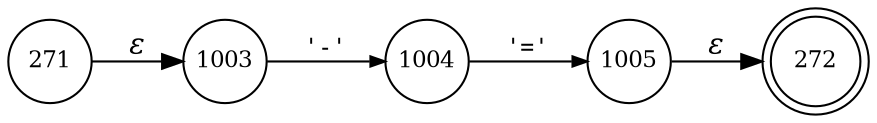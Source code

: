 digraph ATN {
rankdir=LR;
s272[fontsize=11, label="272", shape=doublecircle, fixedsize=true, width=.6];
s1003[fontsize=11,label="1003", shape=circle, fixedsize=true, width=.55, peripheries=1];
s1004[fontsize=11,label="1004", shape=circle, fixedsize=true, width=.55, peripheries=1];
s1005[fontsize=11,label="1005", shape=circle, fixedsize=true, width=.55, peripheries=1];
s271[fontsize=11,label="271", shape=circle, fixedsize=true, width=.55, peripheries=1];
s271 -> s1003 [fontname="Times-Italic", label="&epsilon;"];
s1003 -> s1004 [fontsize=11, fontname="Courier", arrowsize=.7, label = "'-'", arrowhead = normal];
s1004 -> s1005 [fontsize=11, fontname="Courier", arrowsize=.7, label = "'='", arrowhead = normal];
s1005 -> s272 [fontname="Times-Italic", label="&epsilon;"];
}